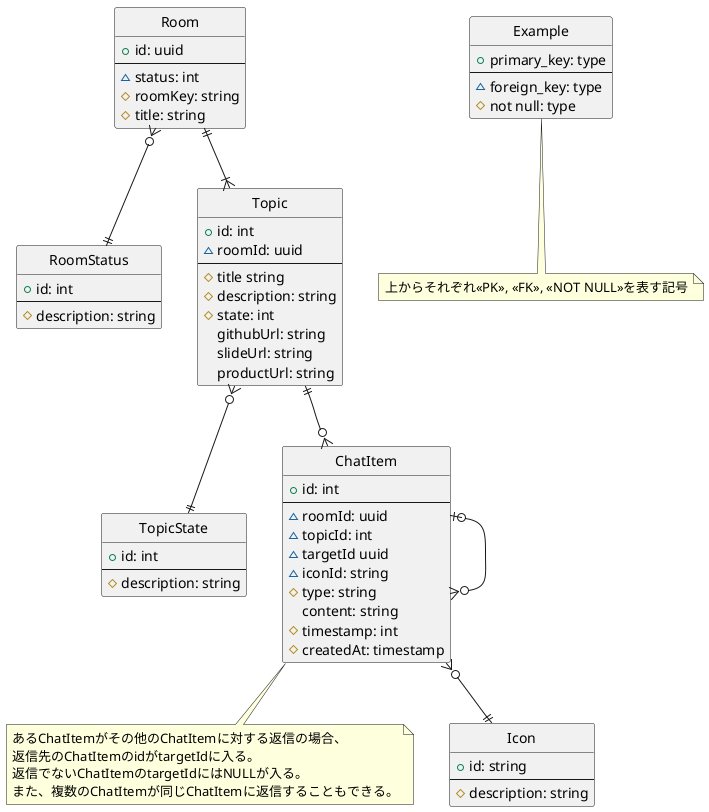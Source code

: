 @startuml

hide circle
skinparam inetype ortho

entity Room {
    +id: uuid
    --
    ~status: int
    #roomKey: string
    #title: string
}

entity RoomStatus {
    +id: int
    --
    #description: string
}

entity Topic {
    +id: int
    ~roomId: uuid
    --
    #title string
    #description: string
    #state: int
    githubUrl: string
    slideUrl: string
    productUrl: string
}

entity TopicState {
    +id: int
    --
    #description: string
}

entity ChatItem {
    +id: int
    --
    ~roomId: uuid
    ~topicId: int
    ~targetId uuid
    ~iconId: string
    #type: string
    content: string
    #timestamp: int
    #createdAt: timestamp
}
note bottom of ChatItem
 あるChatItemがその他のChatItemに対する返信の場合、
 返信先のChatItemのidがtargetIdに入る。
 返信でないChatItemのtargetIdにはNULLが入る。
 また、複数のChatItemが同じChatItemに返信することもできる。
end note

entity Icon {
    +id: string
    --
    #description: string
}

Room ||--|{ Topic
Room }o--|| RoomStatus
Topic ||--o{ ChatItem
Topic }o--|| TopicState
ChatItem |o--o{ ChatItem
ChatItem }o--|| Icon

entity Example {
    +primary_key: type
    --
    ~foreign_key: type
    #not null: type
}
note bottom: 上からそれぞれ<<PK>>, <<FK>>, <<NOT NULL>>を表す記号

@enduml